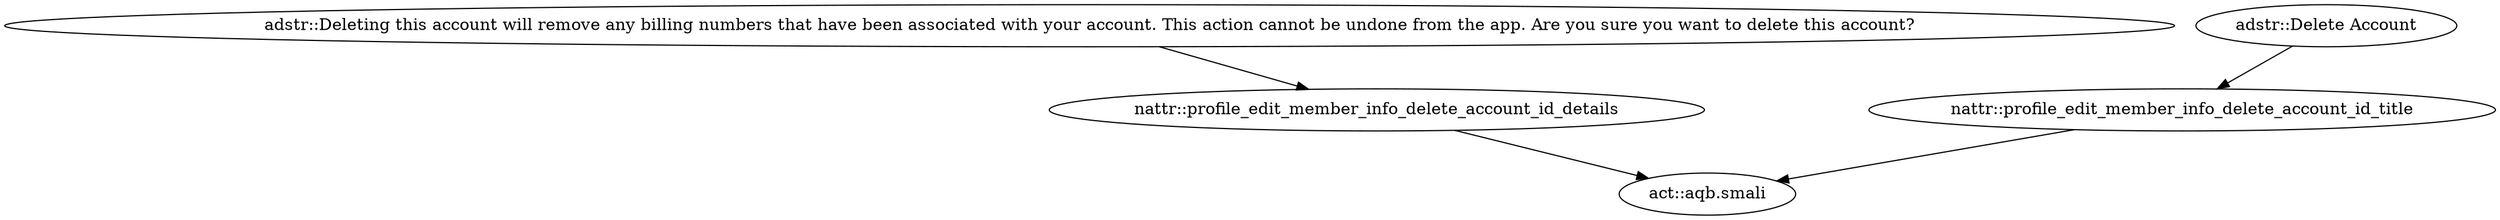 digraph G {
"adstr::Deleting this account will remove any billing numbers that have been associated with your account. This action cannot be undone from the app. Are you sure you want to delete this account?" -> "nattr::profile_edit_member_info_delete_account_id_details"
"adstr::Delete Account" -> "nattr::profile_edit_member_info_delete_account_id_title"
"nattr::profile_edit_member_info_delete_account_id_details" -> "act::aqb.smali"
"nattr::profile_edit_member_info_delete_account_id_title" -> "act::aqb.smali"
}
